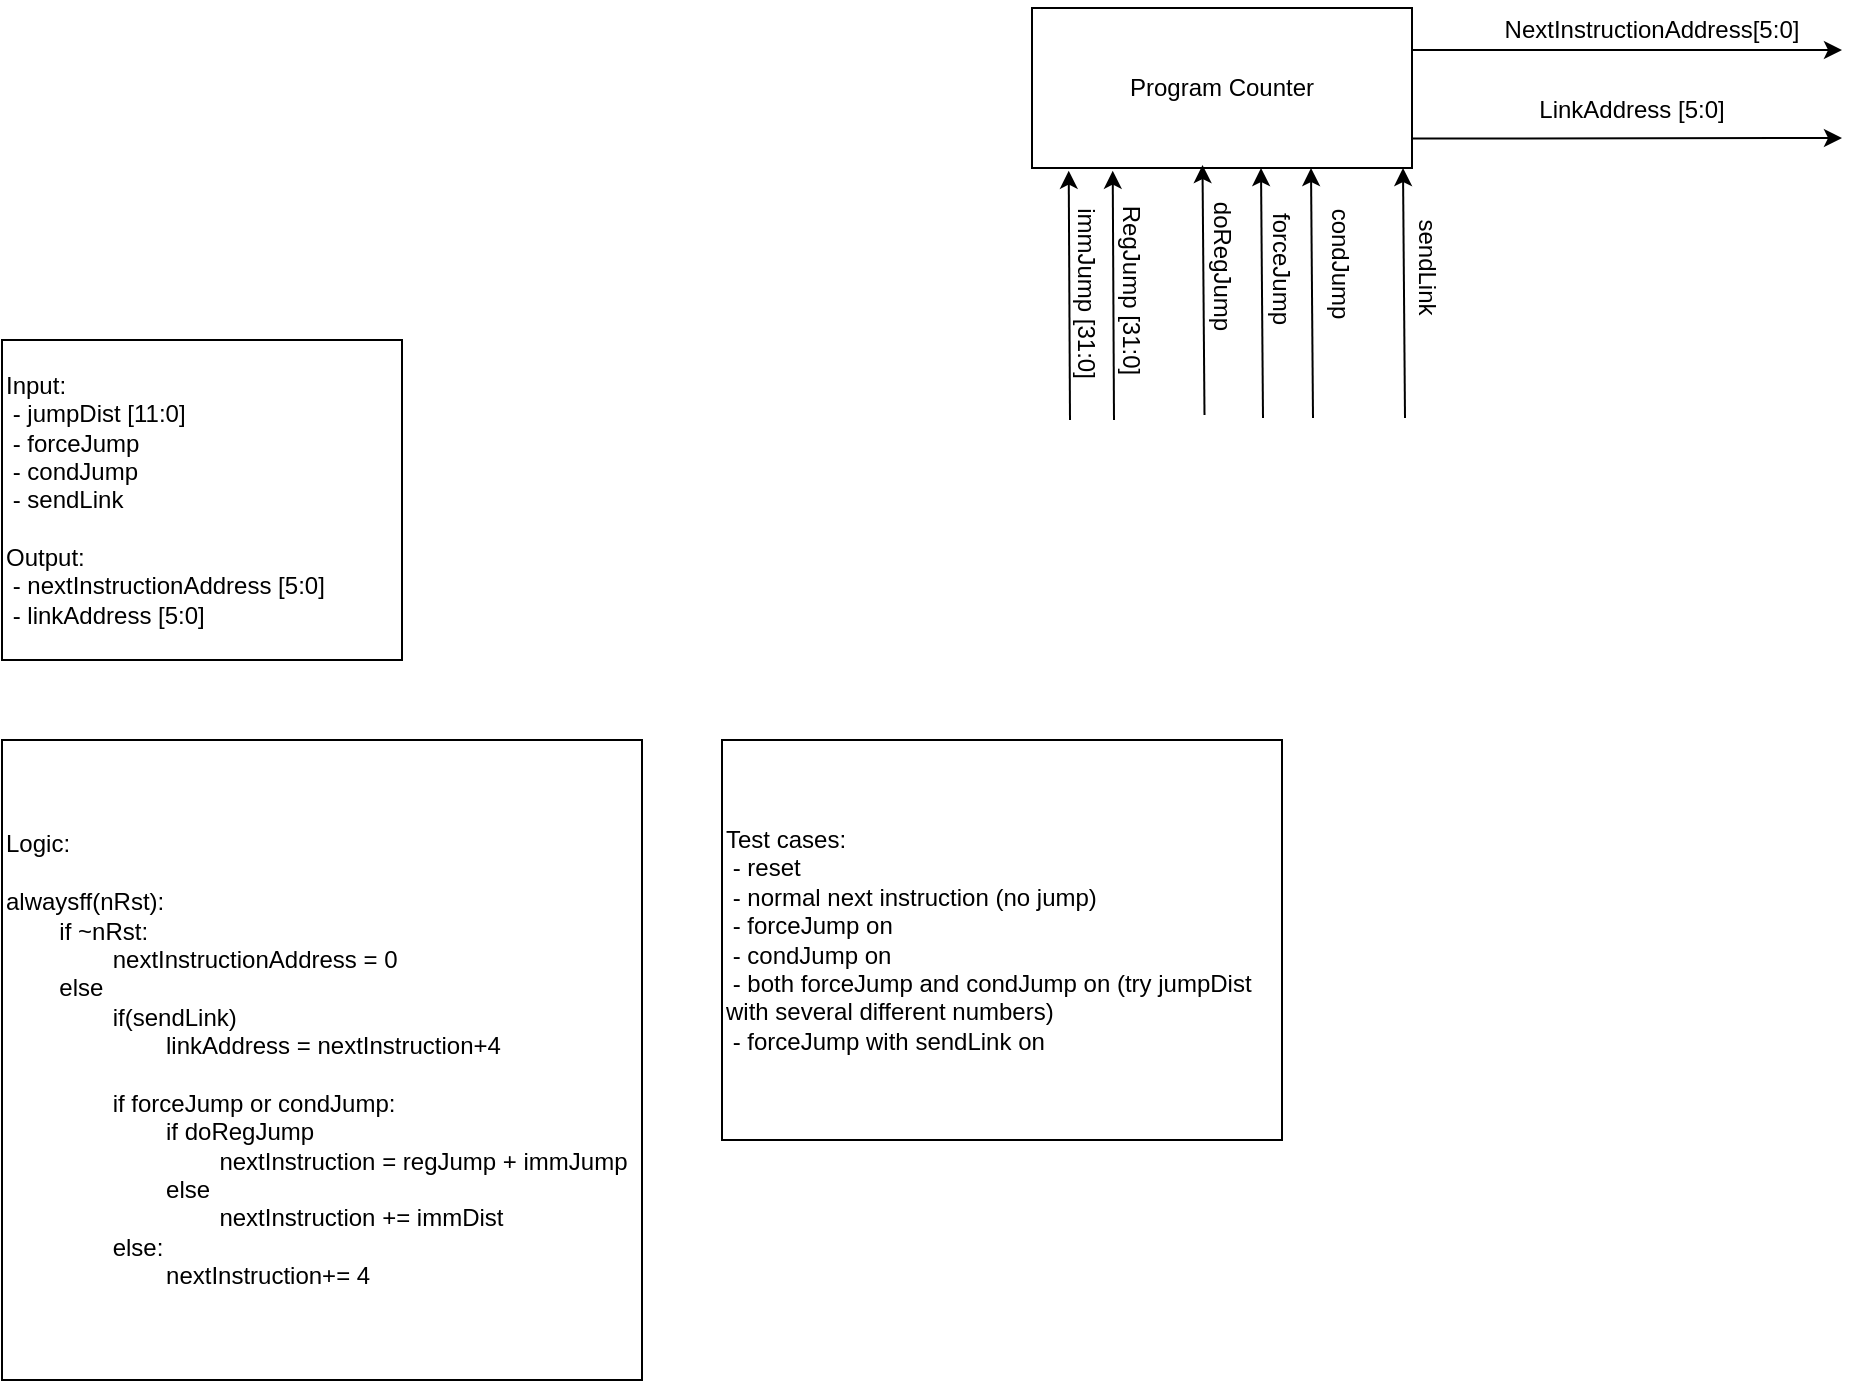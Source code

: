 <mxfile version="24.5.5" type="github">
  <diagram name="Page-1" id="NBaVzd6jnGeTVgfEtgDP">
    <mxGraphModel dx="956" dy="1487" grid="1" gridSize="10" guides="1" tooltips="1" connect="1" arrows="1" fold="1" page="1" pageScale="1" pageWidth="850" pageHeight="1100" math="0" shadow="0">
      <root>
        <mxCell id="0" />
        <mxCell id="1" parent="0" />
        <mxCell id="QF4taupE5QL_7I8sE1Tv-3" value="Input:&lt;div&gt;&amp;nbsp;- jumpDist [11:0]&lt;/div&gt;&lt;div&gt;&amp;nbsp;- forceJump&lt;/div&gt;&lt;div&gt;&amp;nbsp;- condJump&lt;/div&gt;&lt;div&gt;&amp;nbsp;- sendLink&lt;/div&gt;&lt;div&gt;&lt;br&gt;&lt;/div&gt;&lt;div&gt;Output:&lt;/div&gt;&lt;div&gt;&amp;nbsp;- nextInstructionAddress [5:0]&lt;/div&gt;&lt;div&gt;&amp;nbsp;- linkAddress [5:0]&lt;/div&gt;" style="rounded=0;whiteSpace=wrap;html=1;align=left;" vertex="1" parent="1">
          <mxGeometry x="160" y="40" width="200" height="160" as="geometry" />
        </mxCell>
        <mxCell id="QF4taupE5QL_7I8sE1Tv-4" value="Logic:&lt;div&gt;&lt;br&gt;&lt;/div&gt;&lt;div&gt;alwaysff(nRst):&lt;/div&gt;&lt;div&gt;&lt;span style=&quot;white-space: pre;&quot;&gt;&#x9;&lt;/span&gt;if ~nRst:&lt;br&gt;&lt;/div&gt;&lt;div&gt;&lt;span style=&quot;white-space: pre;&quot;&gt;&#x9;&lt;/span&gt;&lt;span style=&quot;white-space: pre;&quot;&gt;&#x9;&lt;/span&gt;nextInstructionAddress&amp;nbsp;= 0&lt;br&gt;&lt;/div&gt;&lt;div&gt;&lt;span style=&quot;white-space: pre;&quot;&gt;&#x9;&lt;/span&gt;else&lt;br&gt;&lt;/div&gt;&lt;div&gt;&lt;span style=&quot;white-space: pre;&quot;&gt;&#x9;&lt;/span&gt;&lt;span style=&quot;white-space: pre;&quot;&gt;&#x9;&lt;/span&gt;if(sendLink)&lt;br&gt;&lt;/div&gt;&lt;div&gt;&lt;span style=&quot;white-space: pre;&quot;&gt;&#x9;&lt;/span&gt;&lt;span style=&quot;white-space: pre;&quot;&gt;&#x9;&lt;/span&gt;&lt;span style=&quot;white-space: pre;&quot;&gt;&#x9;&lt;/span&gt;linkAddress = nextInstruction+4&lt;br&gt;&lt;/div&gt;&lt;div&gt;&lt;span style=&quot;white-space: pre;&quot;&gt;&#x9;&lt;/span&gt;&lt;span style=&quot;white-space: pre;&quot;&gt;&#x9;&lt;/span&gt;&lt;br&gt;&lt;/div&gt;&lt;div&gt;&lt;span style=&quot;white-space: pre;&quot;&gt;&#x9;&lt;/span&gt;&lt;span style=&quot;white-space: pre;&quot;&gt;&#x9;&lt;/span&gt;if forceJump or condJump:&lt;br&gt;&lt;/div&gt;&lt;div&gt;&lt;span style=&quot;white-space: pre;&quot;&gt;&#x9;&lt;/span&gt;&lt;span style=&quot;white-space: pre;&quot;&gt;&#x9;&lt;/span&gt;&lt;span style=&quot;white-space: pre;&quot;&gt;&#x9;&lt;/span&gt;if doRegJump&lt;br&gt;&lt;/div&gt;&lt;div&gt;&lt;span style=&quot;white-space: pre;&quot;&gt;&#x9;&lt;/span&gt;&lt;span style=&quot;white-space: pre;&quot;&gt;&#x9;&lt;/span&gt;&lt;span style=&quot;white-space: pre;&quot;&gt;&#x9;&lt;/span&gt;&lt;span style=&quot;white-space: pre;&quot;&gt;&#x9;&lt;/span&gt;nextInstruction = regJump + immJump&lt;br&gt;&lt;/div&gt;&lt;div&gt;&lt;span style=&quot;white-space: pre;&quot;&gt;&#x9;&lt;/span&gt;&lt;span style=&quot;white-space: pre;&quot;&gt;&#x9;&lt;/span&gt;&lt;span style=&quot;white-space: pre;&quot;&gt;&#x9;&lt;/span&gt;else&lt;br&gt;&lt;/div&gt;&lt;div&gt;&lt;span style=&quot;white-space: pre;&quot;&gt;&#x9;&lt;/span&gt;&lt;span style=&quot;white-space: pre;&quot;&gt;&#x9;&lt;/span&gt;&lt;span style=&quot;white-space: pre;&quot;&gt;&#x9;&lt;span style=&quot;white-space: pre;&quot;&gt;&#x9;&lt;/span&gt;&lt;/span&gt;nextInstruction&amp;nbsp;+= immDist&lt;br&gt;&lt;/div&gt;&lt;div&gt;&lt;span style=&quot;white-space: pre;&quot;&gt;&#x9;&lt;/span&gt;&lt;span style=&quot;white-space: pre;&quot;&gt;&#x9;&lt;/span&gt;else:&lt;br&gt;&lt;/div&gt;&lt;div&gt;&lt;span style=&quot;white-space: pre;&quot;&gt;&#x9;&lt;/span&gt;&lt;span style=&quot;white-space: pre;&quot;&gt;&#x9;&lt;/span&gt;&lt;span style=&quot;white-space: pre;&quot;&gt;&#x9;&lt;/span&gt;nextInstruction+= 4&lt;br&gt;&lt;/div&gt;" style="rounded=0;whiteSpace=wrap;html=1;align=left;" vertex="1" parent="1">
          <mxGeometry x="160" y="240" width="320" height="320" as="geometry" />
        </mxCell>
        <mxCell id="QF4taupE5QL_7I8sE1Tv-5" value="Test cases:&lt;div&gt;&amp;nbsp;- reset&lt;/div&gt;&lt;div&gt;&amp;nbsp;- normal next instruction (no jump)&lt;/div&gt;&lt;div&gt;&amp;nbsp;- forceJump on&lt;/div&gt;&lt;div&gt;&amp;nbsp;- condJump on&lt;/div&gt;&lt;div&gt;&amp;nbsp;- both forceJump and condJump on (try jumpDist with several different numbers)&lt;/div&gt;&lt;div&gt;&amp;nbsp;- forceJump with sendLink on&lt;/div&gt;" style="rounded=0;whiteSpace=wrap;html=1;align=left;" vertex="1" parent="1">
          <mxGeometry x="520" y="240" width="280" height="200" as="geometry" />
        </mxCell>
        <mxCell id="QF4taupE5QL_7I8sE1Tv-7" value="Program Counter" style="rounded=0;whiteSpace=wrap;html=1;" vertex="1" parent="1">
          <mxGeometry x="675" y="-126" width="190" height="80" as="geometry" />
        </mxCell>
        <mxCell id="QF4taupE5QL_7I8sE1Tv-9" value="NextInstructionAddress[5:0]" style="text;html=1;align=center;verticalAlign=middle;whiteSpace=wrap;rounded=0;" vertex="1" parent="1">
          <mxGeometry x="955" y="-130" width="60" height="30" as="geometry" />
        </mxCell>
        <mxCell id="QF4taupE5QL_7I8sE1Tv-11" value="immJump [31:0]" style="text;html=1;align=center;verticalAlign=middle;whiteSpace=wrap;rounded=0;rotation=90;" vertex="1" parent="1">
          <mxGeometry x="653.75" y="1.5" width="97" height="30" as="geometry" />
        </mxCell>
        <mxCell id="QF4taupE5QL_7I8sE1Tv-13" value="condJump" style="text;html=1;align=center;verticalAlign=middle;whiteSpace=wrap;rounded=0;rotation=90;" vertex="1" parent="1">
          <mxGeometry x="799" y="-9.5" width="60" height="23" as="geometry" />
        </mxCell>
        <mxCell id="QF4taupE5QL_7I8sE1Tv-15" value="forceJump" style="text;html=1;align=center;verticalAlign=middle;whiteSpace=wrap;rounded=0;rotation=90;" vertex="1" parent="1">
          <mxGeometry x="760" y="-10.75" width="78.5" height="30" as="geometry" />
        </mxCell>
        <mxCell id="QF4taupE5QL_7I8sE1Tv-18" value="sendLink" style="text;html=1;align=center;verticalAlign=middle;whiteSpace=wrap;rounded=0;rotation=90;" vertex="1" parent="1">
          <mxGeometry x="832.75" y="-11.75" width="78.5" height="30" as="geometry" />
        </mxCell>
        <mxCell id="QF4taupE5QL_7I8sE1Tv-19" value="LinkAddress [5:0]" style="text;html=1;align=center;verticalAlign=middle;whiteSpace=wrap;rounded=0;rotation=0;" vertex="1" parent="1">
          <mxGeometry x="920.0" y="-90" width="110.13" height="30" as="geometry" />
        </mxCell>
        <mxCell id="QF4taupE5QL_7I8sE1Tv-20" value="" style="endArrow=classic;html=1;rounded=0;exitX=0;exitY=0.5;exitDx=0;exitDy=0;" edge="1" parent="1">
          <mxGeometry width="50" height="50" relative="1" as="geometry">
            <mxPoint x="865" y="-105" as="sourcePoint" />
            <mxPoint x="1080" y="-105.0" as="targetPoint" />
          </mxGeometry>
        </mxCell>
        <mxCell id="QF4taupE5QL_7I8sE1Tv-21" value="" style="endArrow=classic;html=1;rounded=0;exitX=0.04;exitY=1.006;exitDx=0;exitDy=0;exitPerimeter=0;" edge="1" parent="1">
          <mxGeometry width="50" height="50" relative="1" as="geometry">
            <mxPoint x="865.0" y="-60.71" as="sourcePoint" />
            <mxPoint x="1080" y="-61" as="targetPoint" />
          </mxGeometry>
        </mxCell>
        <mxCell id="QF4taupE5QL_7I8sE1Tv-22" value="" style="endArrow=classic;html=1;rounded=0;entryX=0.444;entryY=1.017;entryDx=0;entryDy=0;entryPerimeter=0;" edge="1" parent="1">
          <mxGeometry width="50" height="50" relative="1" as="geometry">
            <mxPoint x="694" y="80" as="sourcePoint" />
            <mxPoint x="693.36" y="-44.64" as="targetPoint" />
          </mxGeometry>
        </mxCell>
        <mxCell id="QF4taupE5QL_7I8sE1Tv-23" value="" style="endArrow=classic;html=1;rounded=0;entryX=0.444;entryY=1.017;entryDx=0;entryDy=0;entryPerimeter=0;" edge="1" parent="1">
          <mxGeometry width="50" height="50" relative="1" as="geometry">
            <mxPoint x="790.5" y="79" as="sourcePoint" />
            <mxPoint x="789.5" y="-46" as="targetPoint" />
          </mxGeometry>
        </mxCell>
        <mxCell id="QF4taupE5QL_7I8sE1Tv-24" value="" style="endArrow=classic;html=1;rounded=0;entryX=0.444;entryY=1.017;entryDx=0;entryDy=0;entryPerimeter=0;" edge="1" parent="1">
          <mxGeometry width="50" height="50" relative="1" as="geometry">
            <mxPoint x="815.5" y="79" as="sourcePoint" />
            <mxPoint x="814.5" y="-46" as="targetPoint" />
          </mxGeometry>
        </mxCell>
        <mxCell id="QF4taupE5QL_7I8sE1Tv-26" value="" style="endArrow=classic;html=1;rounded=0;entryX=0.444;entryY=1.017;entryDx=0;entryDy=0;entryPerimeter=0;" edge="1" parent="1">
          <mxGeometry width="50" height="50" relative="1" as="geometry">
            <mxPoint x="861.5" y="79" as="sourcePoint" />
            <mxPoint x="860.5" y="-46" as="targetPoint" />
          </mxGeometry>
        </mxCell>
        <mxCell id="QF4taupE5QL_7I8sE1Tv-27" value="RegJump [31:0]" style="text;html=1;align=center;verticalAlign=middle;whiteSpace=wrap;rounded=0;rotation=90;" vertex="1" parent="1">
          <mxGeometry x="671.75" width="105" height="30" as="geometry" />
        </mxCell>
        <mxCell id="QF4taupE5QL_7I8sE1Tv-28" value="" style="endArrow=classic;html=1;rounded=0;entryX=0.444;entryY=1.017;entryDx=0;entryDy=0;entryPerimeter=0;" edge="1" parent="1">
          <mxGeometry width="50" height="50" relative="1" as="geometry">
            <mxPoint x="716" y="80" as="sourcePoint" />
            <mxPoint x="715.36" y="-44.64" as="targetPoint" />
          </mxGeometry>
        </mxCell>
        <mxCell id="QF4taupE5QL_7I8sE1Tv-36" value="doRegJump" style="text;html=1;align=center;verticalAlign=middle;whiteSpace=wrap;rounded=0;rotation=90;" vertex="1" parent="1">
          <mxGeometry x="730.75" y="-12.25" width="78.5" height="30" as="geometry" />
        </mxCell>
        <mxCell id="QF4taupE5QL_7I8sE1Tv-37" value="" style="endArrow=classic;html=1;rounded=0;entryX=0.444;entryY=1.017;entryDx=0;entryDy=0;entryPerimeter=0;" edge="1" parent="1">
          <mxGeometry width="50" height="50" relative="1" as="geometry">
            <mxPoint x="761.25" y="77.5" as="sourcePoint" />
            <mxPoint x="760.25" y="-47.5" as="targetPoint" />
          </mxGeometry>
        </mxCell>
      </root>
    </mxGraphModel>
  </diagram>
</mxfile>
